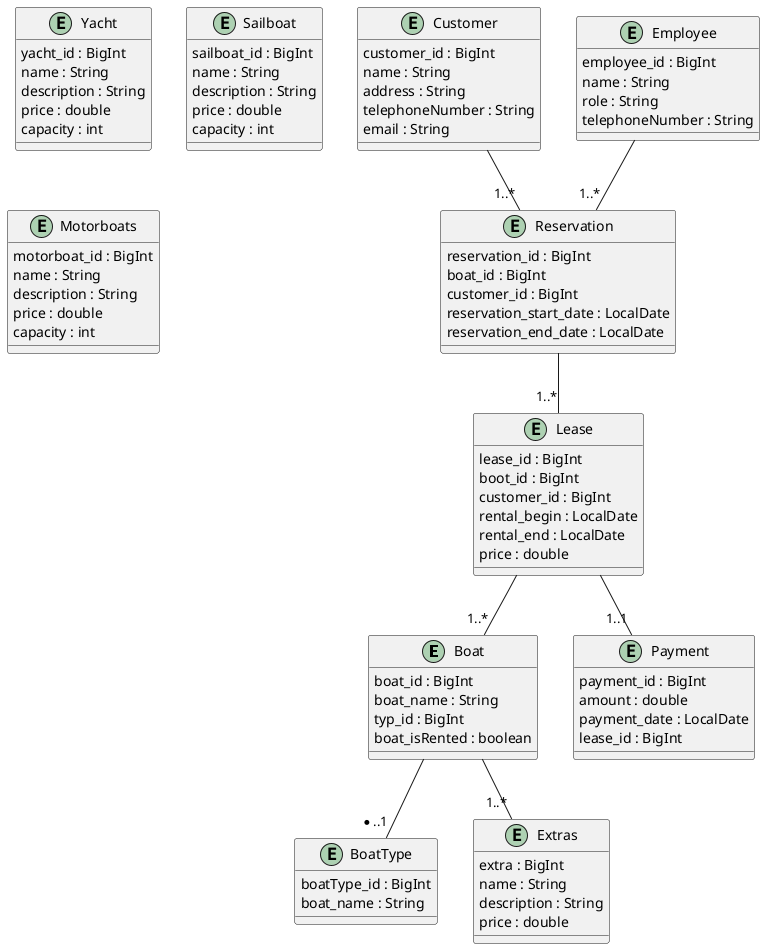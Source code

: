 @startuml
entity Boat {
    boat_id : BigInt
    boat_name : String
    typ_id : BigInt
    boat_isRented : boolean
}

entity Customer {
    customer_id : BigInt
    name : String
    address : String
    telephoneNumber : String
    email : String
}

entity Lease {
    lease_id : BigInt
    boot_id : BigInt
    customer_id : BigInt
    rental_begin : LocalDate
    rental_end : LocalDate
    price : double
}

entity Payment {
    payment_id : BigInt
    amount : double
    payment_date : LocalDate
    lease_id : BigInt
}

entity Employee {
    employee_id : BigInt
    name : String
    role : String
    telephoneNumber : String
}

entity Reservation {
    reservation_id : BigInt
    boat_id : BigInt
    customer_id : BigInt
    reservation_start_date : LocalDate
    reservation_end_date : LocalDate
}

entity BoatType {
    boatType_id : BigInt
    boat_name : String
}

entity Extras {
    extra : BigInt
    name : String
    description : String
    price : double
}

entity Yacht {
    yacht_id : BigInt
    name : String
    description : String
    price : double
    capacity : int
}

entity Sailboat {
    sailboat_id : BigInt
    name : String
    description : String
    price : double
    capacity : int
}

entity Motorboats {
    motorboat_id : BigInt
    name : String
    description : String
    price : double
    capacity : int
}


' Beziehungen

Customer -- "1..*" Reservation
Employee -- "1..*" Reservation

Reservation -- "1..*" Lease
Lease -- "1..1" Payment

Lease -- "1..*" Boat

Boat -- "*..1" BoatType
Boat -- "1..*" Extras




@enduml
